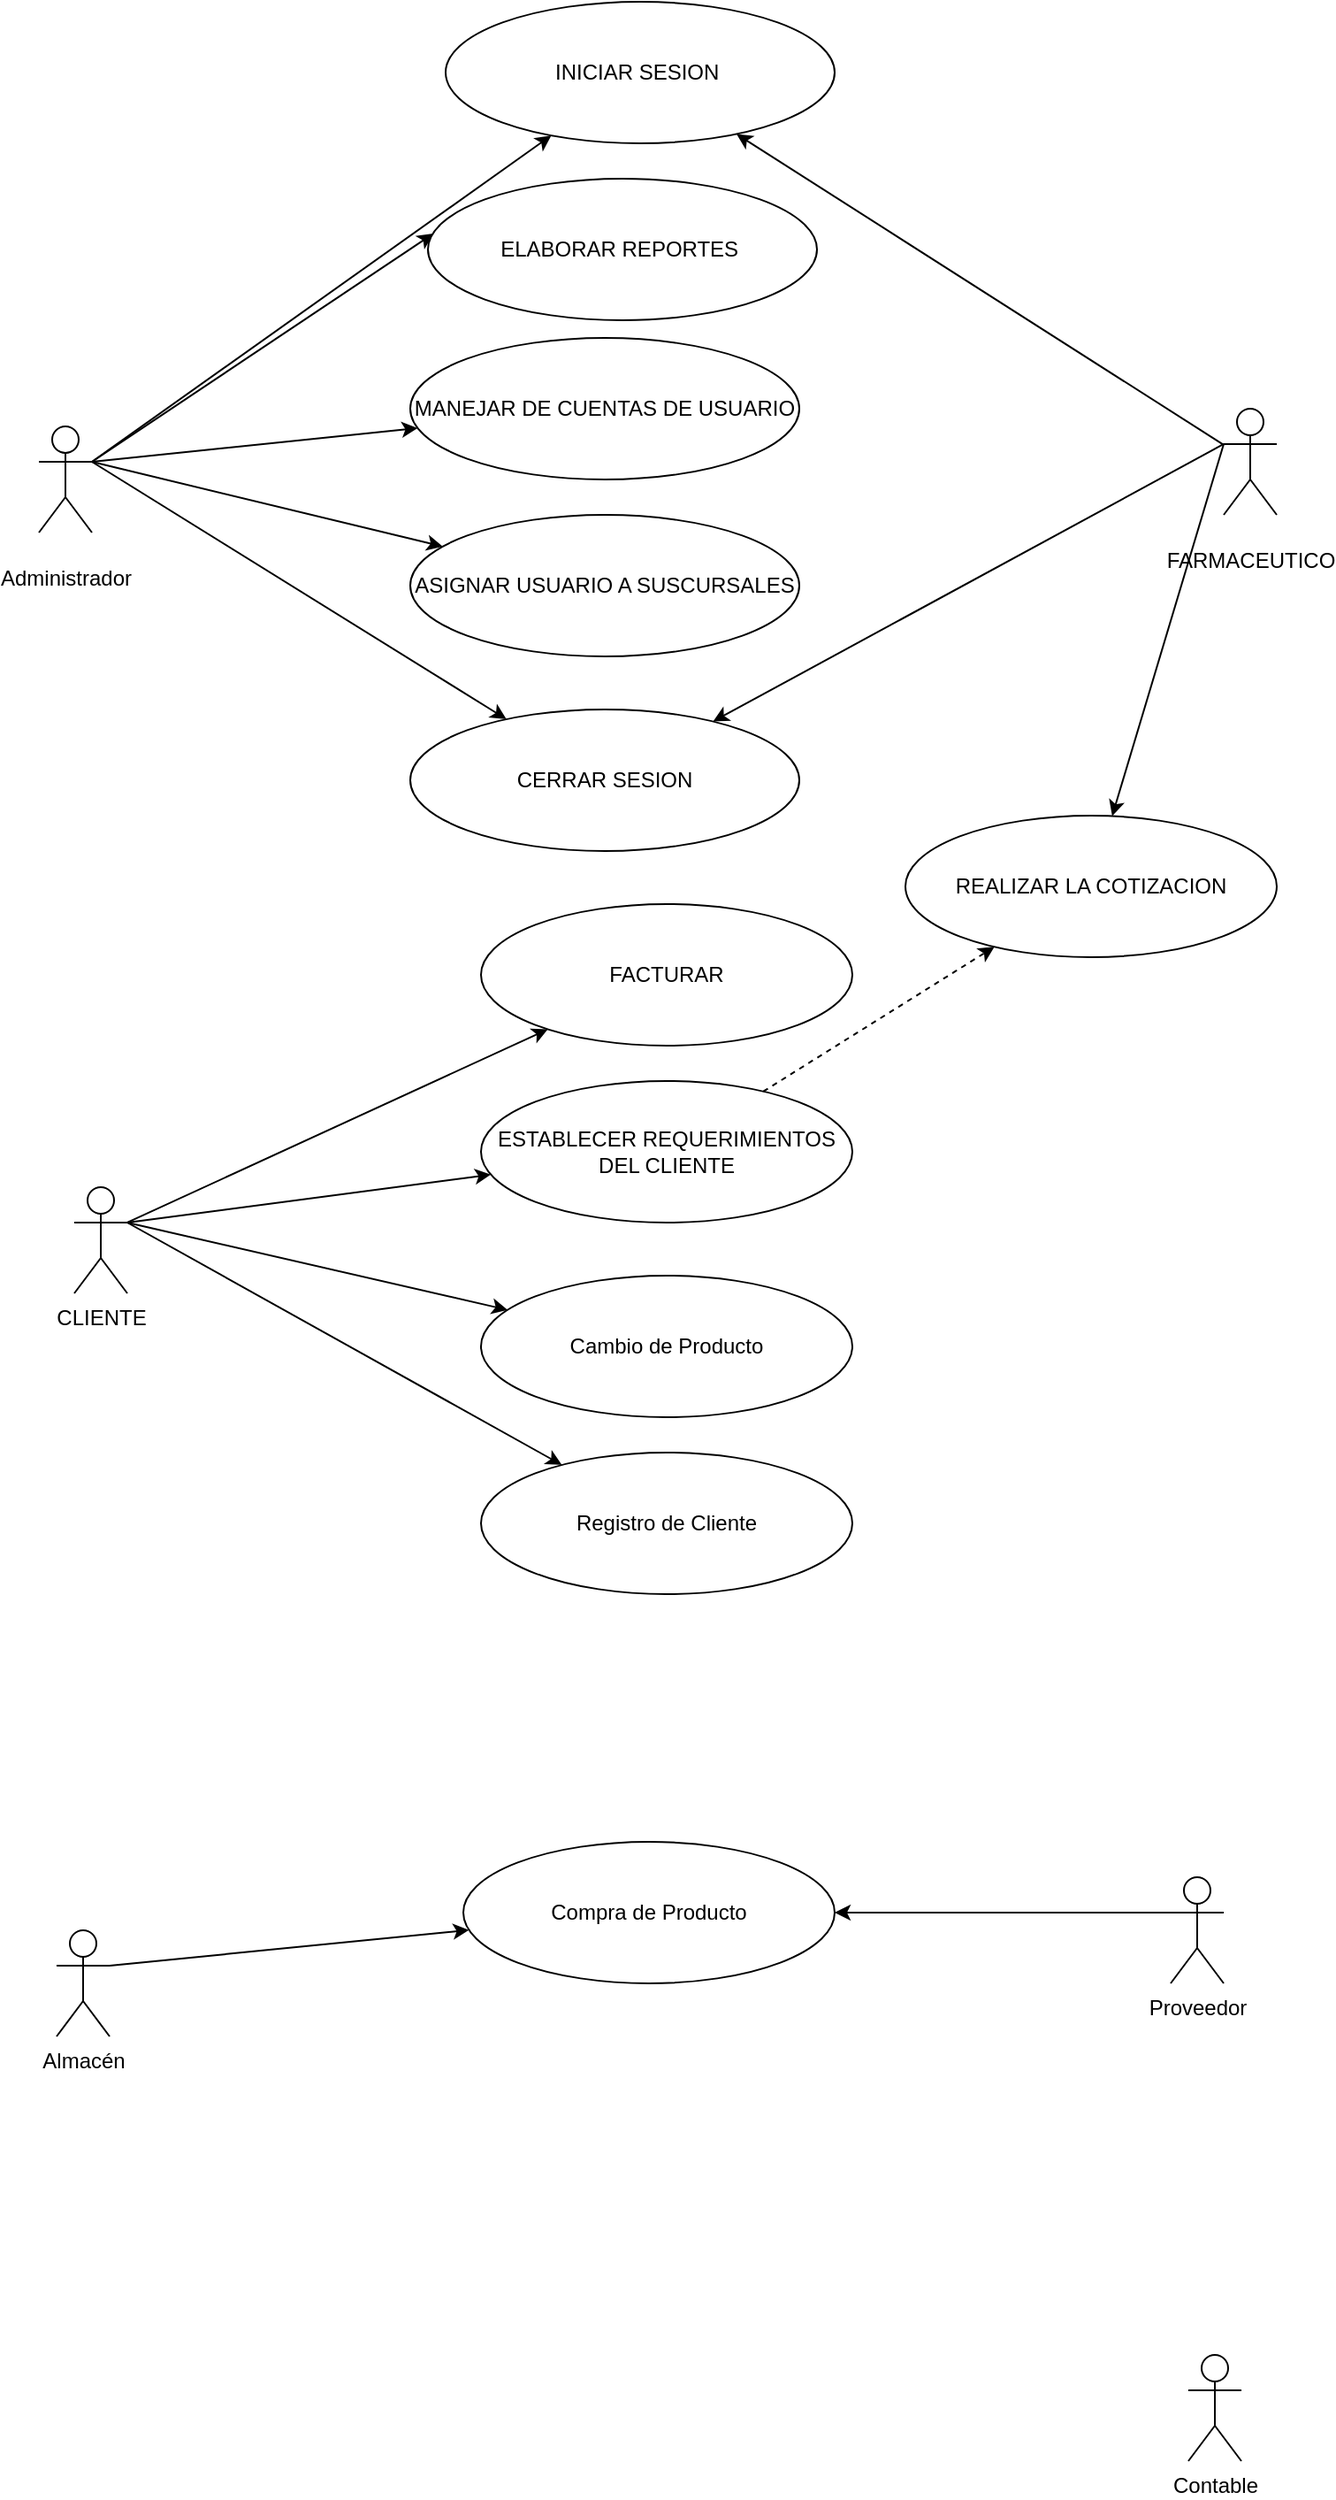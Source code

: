 <mxfile version="21.1.2" type="github">
  <diagram name="Página-1" id="VD70XnZUa6zAhsFyzGvc">
    <mxGraphModel dx="954" dy="1785" grid="1" gridSize="10" guides="1" tooltips="1" connect="1" arrows="1" fold="1" page="1" pageScale="1" pageWidth="827" pageHeight="1169" math="0" shadow="0">
      <root>
        <mxCell id="0" />
        <mxCell id="1" parent="0" />
        <mxCell id="SYK_G3J2wgFO4UNwGKoD-1" value="CLIENTE" style="shape=umlActor;verticalLabelPosition=bottom;verticalAlign=top;html=1;outlineConnect=0;" vertex="1" parent="1">
          <mxGeometry x="60" y="160" width="30" height="60" as="geometry" />
        </mxCell>
        <mxCell id="SYK_G3J2wgFO4UNwGKoD-2" value="FACTURAR" style="ellipse;whiteSpace=wrap;html=1;" vertex="1" parent="1">
          <mxGeometry x="290" width="210" height="80" as="geometry" />
        </mxCell>
        <mxCell id="SYK_G3J2wgFO4UNwGKoD-3" value="&lt;p class=&quot;MsoNormal&quot;&gt;Administrador&lt;/p&gt;" style="shape=umlActor;verticalLabelPosition=bottom;verticalAlign=top;html=1;outlineConnect=0;" vertex="1" parent="1">
          <mxGeometry x="40" y="-270" width="30" height="60" as="geometry" />
        </mxCell>
        <mxCell id="SYK_G3J2wgFO4UNwGKoD-4" value="Contable" style="shape=umlActor;verticalLabelPosition=bottom;verticalAlign=top;html=1;outlineConnect=0;" vertex="1" parent="1">
          <mxGeometry x="690" y="820" width="30" height="60" as="geometry" />
        </mxCell>
        <mxCell id="SYK_G3J2wgFO4UNwGKoD-5" value="Almacén" style="shape=umlActor;verticalLabelPosition=bottom;verticalAlign=top;html=1;outlineConnect=0;" vertex="1" parent="1">
          <mxGeometry x="50" y="580" width="30" height="60" as="geometry" />
        </mxCell>
        <mxCell id="SYK_G3J2wgFO4UNwGKoD-6" value="Proveedor" style="shape=umlActor;verticalLabelPosition=bottom;verticalAlign=top;html=1;outlineConnect=0;" vertex="1" parent="1">
          <mxGeometry x="680" y="550" width="30" height="60" as="geometry" />
        </mxCell>
        <mxCell id="SYK_G3J2wgFO4UNwGKoD-10" value="ESTABLECER REQUERIMIENTOS DEL CLIENTE" style="ellipse;whiteSpace=wrap;html=1;" vertex="1" parent="1">
          <mxGeometry x="290" y="100" width="210" height="80" as="geometry" />
        </mxCell>
        <mxCell id="SYK_G3J2wgFO4UNwGKoD-11" value="Cambio de Producto" style="ellipse;whiteSpace=wrap;html=1;" vertex="1" parent="1">
          <mxGeometry x="290" y="210" width="210" height="80" as="geometry" />
        </mxCell>
        <mxCell id="SYK_G3J2wgFO4UNwGKoD-15" value="" style="endArrow=classic;html=1;rounded=0;exitX=1;exitY=0.333;exitDx=0;exitDy=0;exitPerimeter=0;" edge="1" parent="1" source="SYK_G3J2wgFO4UNwGKoD-1" target="SYK_G3J2wgFO4UNwGKoD-2">
          <mxGeometry width="50" height="50" relative="1" as="geometry">
            <mxPoint x="130" y="130" as="sourcePoint" />
            <mxPoint x="180" y="80" as="targetPoint" />
          </mxGeometry>
        </mxCell>
        <mxCell id="SYK_G3J2wgFO4UNwGKoD-16" value="" style="endArrow=classic;html=1;rounded=0;exitX=1;exitY=0.333;exitDx=0;exitDy=0;exitPerimeter=0;" edge="1" parent="1" source="SYK_G3J2wgFO4UNwGKoD-1" target="SYK_G3J2wgFO4UNwGKoD-10">
          <mxGeometry width="50" height="50" relative="1" as="geometry">
            <mxPoint x="100" y="190" as="sourcePoint" />
            <mxPoint x="338" y="81" as="targetPoint" />
          </mxGeometry>
        </mxCell>
        <mxCell id="SYK_G3J2wgFO4UNwGKoD-17" value="" style="endArrow=classic;html=1;rounded=0;exitX=1;exitY=0.333;exitDx=0;exitDy=0;exitPerimeter=0;" edge="1" parent="1" source="SYK_G3J2wgFO4UNwGKoD-1" target="SYK_G3J2wgFO4UNwGKoD-11">
          <mxGeometry width="50" height="50" relative="1" as="geometry">
            <mxPoint x="110" y="200" as="sourcePoint" />
            <mxPoint x="348" y="91" as="targetPoint" />
          </mxGeometry>
        </mxCell>
        <mxCell id="SYK_G3J2wgFO4UNwGKoD-23" value="Compra de Producto" style="ellipse;whiteSpace=wrap;html=1;" vertex="1" parent="1">
          <mxGeometry x="280" y="530" width="210" height="80" as="geometry" />
        </mxCell>
        <mxCell id="SYK_G3J2wgFO4UNwGKoD-24" value="" style="endArrow=classic;html=1;rounded=0;exitX=1;exitY=0.333;exitDx=0;exitDy=0;exitPerimeter=0;" edge="1" parent="1" source="SYK_G3J2wgFO4UNwGKoD-5" target="SYK_G3J2wgFO4UNwGKoD-23">
          <mxGeometry width="50" height="50" relative="1" as="geometry">
            <mxPoint x="140" y="500" as="sourcePoint" />
            <mxPoint x="190" y="450" as="targetPoint" />
          </mxGeometry>
        </mxCell>
        <mxCell id="SYK_G3J2wgFO4UNwGKoD-25" value="" style="endArrow=classic;html=1;rounded=0;entryX=1;entryY=0.5;entryDx=0;entryDy=0;exitX=0;exitY=0.333;exitDx=0;exitDy=0;exitPerimeter=0;" edge="1" parent="1" source="SYK_G3J2wgFO4UNwGKoD-6" target="SYK_G3J2wgFO4UNwGKoD-23">
          <mxGeometry width="50" height="50" relative="1" as="geometry">
            <mxPoint x="430" y="530" as="sourcePoint" />
            <mxPoint x="480" y="480" as="targetPoint" />
          </mxGeometry>
        </mxCell>
        <mxCell id="SYK_G3J2wgFO4UNwGKoD-29" value="Registro de Cliente" style="ellipse;whiteSpace=wrap;html=1;" vertex="1" parent="1">
          <mxGeometry x="290" y="310" width="210" height="80" as="geometry" />
        </mxCell>
        <mxCell id="SYK_G3J2wgFO4UNwGKoD-30" value="" style="endArrow=classic;html=1;rounded=0;" edge="1" parent="1" target="SYK_G3J2wgFO4UNwGKoD-29">
          <mxGeometry width="50" height="50" relative="1" as="geometry">
            <mxPoint x="90" y="180" as="sourcePoint" />
            <mxPoint x="190" y="270" as="targetPoint" />
          </mxGeometry>
        </mxCell>
        <mxCell id="SYK_G3J2wgFO4UNwGKoD-32" value="" style="endArrow=classic;html=1;rounded=0;exitX=1;exitY=0.333;exitDx=0;exitDy=0;exitPerimeter=0;" edge="1" parent="1" source="SYK_G3J2wgFO4UNwGKoD-3" target="SYK_G3J2wgFO4UNwGKoD-33">
          <mxGeometry width="50" height="50" relative="1" as="geometry">
            <mxPoint x="190" y="-240" as="sourcePoint" />
            <mxPoint x="250" y="-330" as="targetPoint" />
          </mxGeometry>
        </mxCell>
        <mxCell id="SYK_G3J2wgFO4UNwGKoD-33" value="INICIAR SESION&amp;nbsp;" style="ellipse;whiteSpace=wrap;html=1;" vertex="1" parent="1">
          <mxGeometry x="270" y="-510" width="220" height="80" as="geometry" />
        </mxCell>
        <mxCell id="SYK_G3J2wgFO4UNwGKoD-34" value="ELABORAR REPORTES&amp;nbsp;" style="ellipse;whiteSpace=wrap;html=1;" vertex="1" parent="1">
          <mxGeometry x="260" y="-410" width="220" height="80" as="geometry" />
        </mxCell>
        <mxCell id="SYK_G3J2wgFO4UNwGKoD-35" value="MANEJAR DE CUENTAS DE USUARIO" style="ellipse;whiteSpace=wrap;html=1;" vertex="1" parent="1">
          <mxGeometry x="250" y="-320" width="220" height="80" as="geometry" />
        </mxCell>
        <mxCell id="SYK_G3J2wgFO4UNwGKoD-36" value="ASIGNAR USUARIO A SUSCURSALES" style="ellipse;whiteSpace=wrap;html=1;" vertex="1" parent="1">
          <mxGeometry x="250" y="-220" width="220" height="80" as="geometry" />
        </mxCell>
        <mxCell id="SYK_G3J2wgFO4UNwGKoD-37" value="CERRAR SESION" style="ellipse;whiteSpace=wrap;html=1;" vertex="1" parent="1">
          <mxGeometry x="250" y="-110" width="220" height="80" as="geometry" />
        </mxCell>
        <mxCell id="SYK_G3J2wgFO4UNwGKoD-38" value="&lt;p class=&quot;MsoNormal&quot;&gt;FARMACEUTICO&lt;/p&gt;" style="shape=umlActor;verticalLabelPosition=bottom;verticalAlign=top;html=1;outlineConnect=0;" vertex="1" parent="1">
          <mxGeometry x="710" y="-280" width="30" height="60" as="geometry" />
        </mxCell>
        <mxCell id="SYK_G3J2wgFO4UNwGKoD-39" value="" style="endArrow=classic;html=1;rounded=0;entryX=0.014;entryY=0.388;entryDx=0;entryDy=0;entryPerimeter=0;" edge="1" parent="1" source="SYK_G3J2wgFO4UNwGKoD-3" target="SYK_G3J2wgFO4UNwGKoD-34">
          <mxGeometry width="50" height="50" relative="1" as="geometry">
            <mxPoint x="140" y="-200" as="sourcePoint" />
            <mxPoint x="190" y="-250" as="targetPoint" />
          </mxGeometry>
        </mxCell>
        <mxCell id="SYK_G3J2wgFO4UNwGKoD-40" value="" style="endArrow=classic;html=1;rounded=0;" edge="1" parent="1" target="SYK_G3J2wgFO4UNwGKoD-35">
          <mxGeometry width="50" height="50" relative="1" as="geometry">
            <mxPoint x="70" y="-250" as="sourcePoint" />
            <mxPoint x="273" y="-369" as="targetPoint" />
          </mxGeometry>
        </mxCell>
        <mxCell id="SYK_G3J2wgFO4UNwGKoD-41" value="" style="endArrow=classic;html=1;rounded=0;" edge="1" parent="1" target="SYK_G3J2wgFO4UNwGKoD-36">
          <mxGeometry width="50" height="50" relative="1" as="geometry">
            <mxPoint x="70" y="-250" as="sourcePoint" />
            <mxPoint x="264" y="-259" as="targetPoint" />
          </mxGeometry>
        </mxCell>
        <mxCell id="SYK_G3J2wgFO4UNwGKoD-42" value="" style="endArrow=classic;html=1;rounded=0;" edge="1" parent="1" target="SYK_G3J2wgFO4UNwGKoD-37">
          <mxGeometry width="50" height="50" relative="1" as="geometry">
            <mxPoint x="70" y="-250" as="sourcePoint" />
            <mxPoint x="278" y="-192" as="targetPoint" />
          </mxGeometry>
        </mxCell>
        <mxCell id="SYK_G3J2wgFO4UNwGKoD-43" value="" style="endArrow=classic;html=1;rounded=0;" edge="1" parent="1" source="SYK_G3J2wgFO4UNwGKoD-38" target="SYK_G3J2wgFO4UNwGKoD-33">
          <mxGeometry width="50" height="50" relative="1" as="geometry">
            <mxPoint x="630" y="-320" as="sourcePoint" />
            <mxPoint x="680" y="-370" as="targetPoint" />
          </mxGeometry>
        </mxCell>
        <mxCell id="SYK_G3J2wgFO4UNwGKoD-44" value="" style="endArrow=classic;html=1;rounded=0;exitX=0;exitY=0.333;exitDx=0;exitDy=0;exitPerimeter=0;" edge="1" parent="1" source="SYK_G3J2wgFO4UNwGKoD-38" target="SYK_G3J2wgFO4UNwGKoD-37">
          <mxGeometry width="50" height="50" relative="1" as="geometry">
            <mxPoint x="720" y="-250" as="sourcePoint" />
            <mxPoint x="444" y="-425" as="targetPoint" />
          </mxGeometry>
        </mxCell>
        <mxCell id="SYK_G3J2wgFO4UNwGKoD-45" value="REALIZAR LA COTIZACION" style="ellipse;whiteSpace=wrap;html=1;" vertex="1" parent="1">
          <mxGeometry x="530" y="-50" width="210" height="80" as="geometry" />
        </mxCell>
        <mxCell id="SYK_G3J2wgFO4UNwGKoD-46" value="" style="endArrow=classic;html=1;rounded=0;exitX=0;exitY=0.333;exitDx=0;exitDy=0;exitPerimeter=0;" edge="1" parent="1" source="SYK_G3J2wgFO4UNwGKoD-38" target="SYK_G3J2wgFO4UNwGKoD-45">
          <mxGeometry width="50" height="50" relative="1" as="geometry">
            <mxPoint x="590" y="-80" as="sourcePoint" />
            <mxPoint x="640" y="-130" as="targetPoint" />
          </mxGeometry>
        </mxCell>
        <mxCell id="SYK_G3J2wgFO4UNwGKoD-48" value="" style="endArrow=classic;html=1;rounded=0;dashed=1;" edge="1" parent="1" source="SYK_G3J2wgFO4UNwGKoD-10" target="SYK_G3J2wgFO4UNwGKoD-45">
          <mxGeometry width="50" height="50" relative="1" as="geometry">
            <mxPoint x="490" y="100" as="sourcePoint" />
            <mxPoint x="540" y="50" as="targetPoint" />
          </mxGeometry>
        </mxCell>
      </root>
    </mxGraphModel>
  </diagram>
</mxfile>
